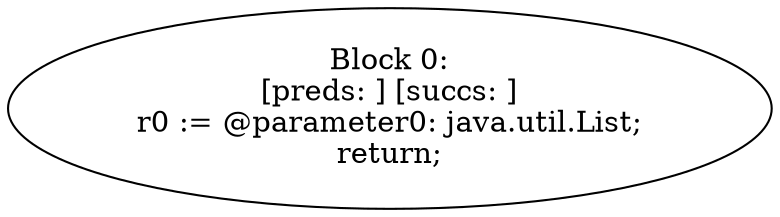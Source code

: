 digraph "unitGraph" {
    "Block 0:
[preds: ] [succs: ]
r0 := @parameter0: java.util.List;
return;
"
}
